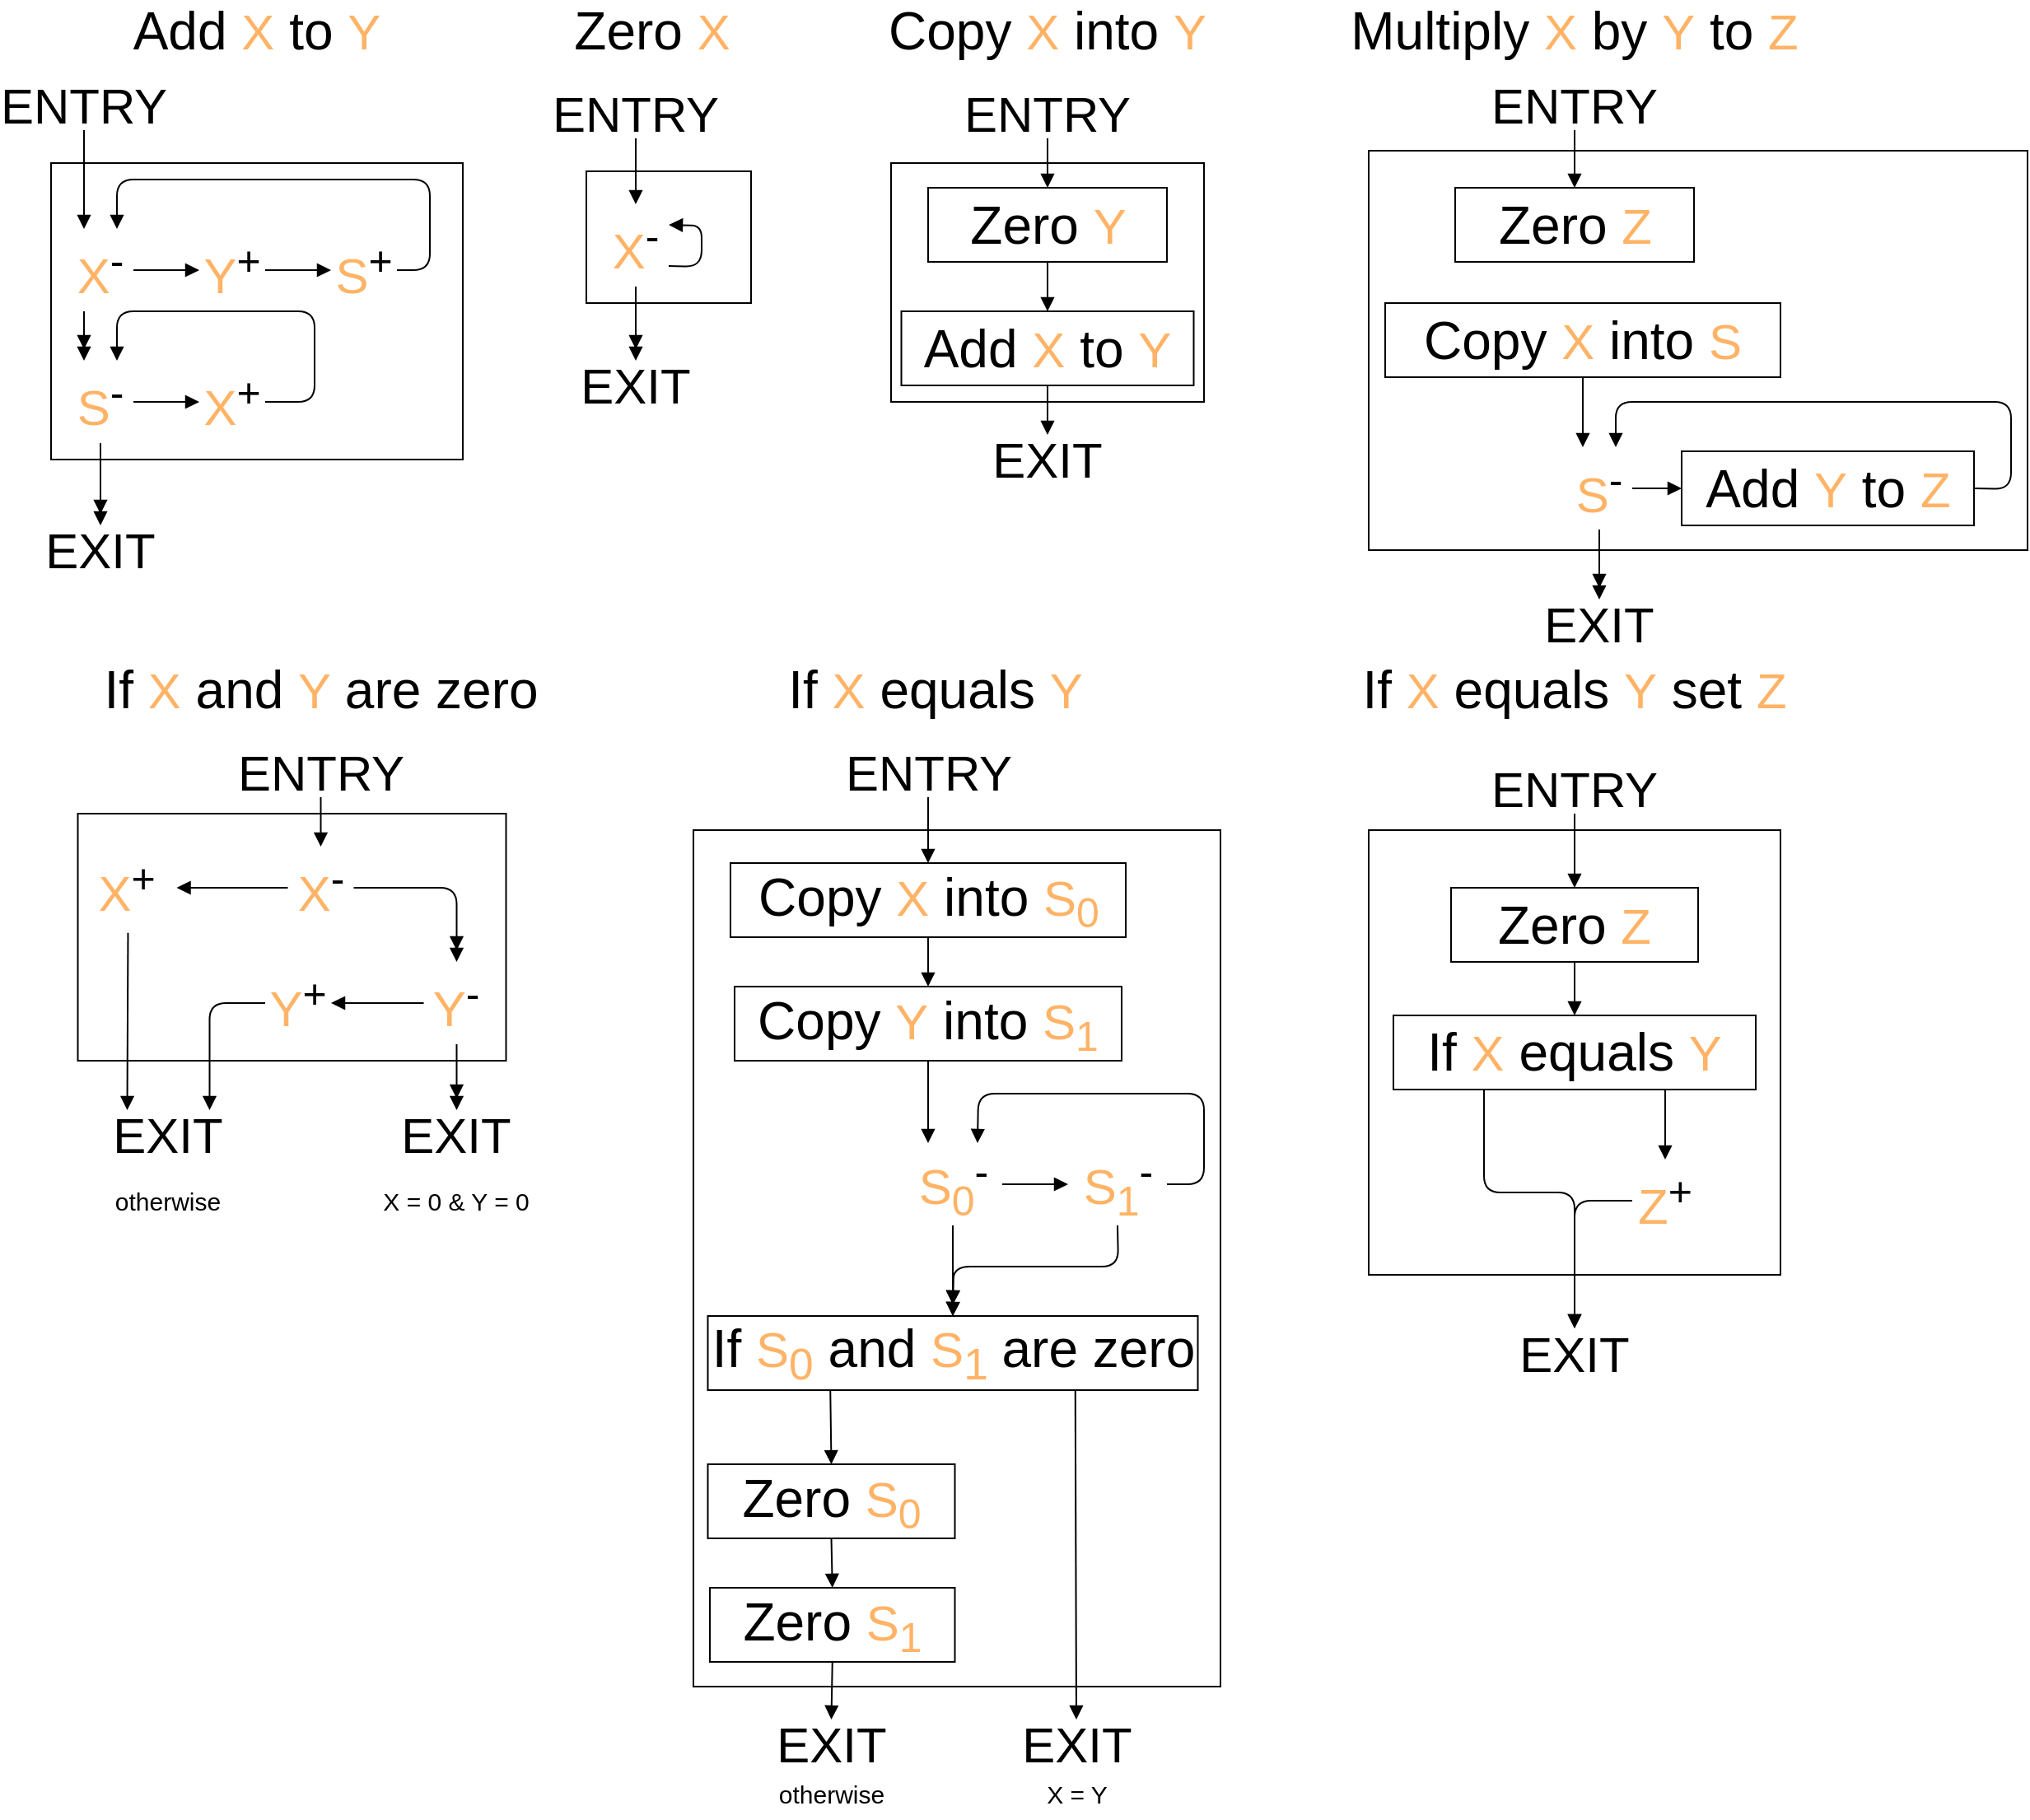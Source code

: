 <mxfile>
    <diagram id="RUDOhTx5r4GJibjiwuqr" name="Page-1">
        <mxGraphModel dx="1689" dy="3210" grid="1" gridSize="10" guides="1" tooltips="1" connect="1" arrows="1" fold="1" page="1" pageScale="1" pageWidth="850" pageHeight="1100" math="0" shadow="0">
            <root>
                <mxCell id="0"/>
                <mxCell id="1" parent="0"/>
                <mxCell id="144" value="" style="rounded=0;whiteSpace=wrap;html=1;fontSize=32;fillColor=none;strokeColor=#000000;" vertex="1" parent="1">
                    <mxGeometry x="1150" y="500" width="320" height="520" as="geometry"/>
                </mxCell>
                <mxCell id="64" value="" style="rounded=0;whiteSpace=wrap;html=1;fontSize=32;fillColor=none;strokeColor=#000000;" vertex="1" parent="1">
                    <mxGeometry x="1270" y="95" width="190" height="145" as="geometry"/>
                </mxCell>
                <mxCell id="21" value="" style="rounded=0;whiteSpace=wrap;html=1;fontSize=32;fillColor=none;strokeColor=#000000;" vertex="1" parent="1">
                    <mxGeometry x="1085" y="100" width="100" height="80" as="geometry"/>
                </mxCell>
                <mxCell id="20" style="edgeStyle=none;html=1;exitX=0.5;exitY=1;exitDx=0;exitDy=0;entryX=0.5;entryY=0;entryDx=0;entryDy=0;endArrow=block;endFill=1;" edge="1" parent="1" source="3" target="7">
                    <mxGeometry relative="1" as="geometry"/>
                </mxCell>
                <mxCell id="3" value="ENTRY" style="text;html=1;strokeColor=none;fillColor=none;align=center;verticalAlign=middle;whiteSpace=wrap;rounded=0;fontSize=30;" vertex="1" parent="1">
                    <mxGeometry x="1065" y="50" width="100" height="30" as="geometry"/>
                </mxCell>
                <mxCell id="5" value="EXIT" style="text;html=1;strokeColor=none;fillColor=none;align=center;verticalAlign=middle;whiteSpace=wrap;rounded=0;fontSize=30;" vertex="1" parent="1">
                    <mxGeometry x="1065" y="215" width="100" height="30" as="geometry"/>
                </mxCell>
                <mxCell id="6" value="Zero&amp;nbsp;&lt;span style=&quot;color: rgb(255 , 179 , 102) ; font-size: 30px&quot;&gt;X&lt;/span&gt;" style="text;html=1;strokeColor=none;fillColor=none;align=center;verticalAlign=middle;whiteSpace=wrap;rounded=0;fontSize=32;" vertex="1" parent="1">
                    <mxGeometry x="1000" width="250" height="30" as="geometry"/>
                </mxCell>
                <mxCell id="15" style="edgeStyle=none;html=1;exitX=0.5;exitY=1;exitDx=0;exitDy=0;entryX=0.5;entryY=0;entryDx=0;entryDy=0;endArrow=doubleBlock;endFill=1;" edge="1" parent="1" source="7" target="5">
                    <mxGeometry relative="1" as="geometry">
                        <mxPoint x="1105" y="200" as="targetPoint"/>
                    </mxGeometry>
                </mxCell>
                <mxCell id="7" value="&lt;font color=&quot;#ffb366&quot;&gt;X&lt;/font&gt;&lt;sup&gt;-&lt;/sup&gt;" style="text;html=1;strokeColor=none;fillColor=none;align=center;verticalAlign=middle;whiteSpace=wrap;rounded=0;fontSize=30;" vertex="1" parent="1">
                    <mxGeometry x="1095" y="120" width="40" height="50" as="geometry"/>
                </mxCell>
                <mxCell id="43" value="" style="rounded=0;whiteSpace=wrap;html=1;fontSize=32;fillColor=none;strokeColor=#000000;" vertex="1" parent="1">
                    <mxGeometry x="760" y="95" width="250" height="180" as="geometry"/>
                </mxCell>
                <mxCell id="44" style="edgeStyle=none;html=1;exitX=0.5;exitY=1;exitDx=0;exitDy=0;entryX=0.25;entryY=0;entryDx=0;entryDy=0;endArrow=block;endFill=1;" edge="1" parent="1" source="45" target="50">
                    <mxGeometry relative="1" as="geometry"/>
                </mxCell>
                <mxCell id="45" value="ENTRY" style="text;html=1;strokeColor=none;fillColor=none;align=center;verticalAlign=middle;whiteSpace=wrap;rounded=0;fontSize=30;" vertex="1" parent="1">
                    <mxGeometry x="730" y="45" width="100" height="30" as="geometry"/>
                </mxCell>
                <mxCell id="46" value="EXIT" style="text;html=1;strokeColor=none;fillColor=none;align=center;verticalAlign=middle;whiteSpace=wrap;rounded=0;fontSize=30;" vertex="1" parent="1">
                    <mxGeometry x="740" y="315" width="100" height="30" as="geometry"/>
                </mxCell>
                <mxCell id="47" value="Add&amp;nbsp;&lt;span style=&quot;color: rgb(255 , 179 , 102) ; font-size: 30px&quot;&gt;X&lt;/span&gt;&amp;nbsp;to&amp;nbsp;&lt;span style=&quot;color: rgb(255 , 179 , 102) ; font-size: 30px&quot;&gt;Y&lt;/span&gt;" style="text;html=1;strokeColor=none;fillColor=none;align=center;verticalAlign=middle;whiteSpace=wrap;rounded=0;fontSize=32;" vertex="1" parent="1">
                    <mxGeometry x="760" width="250" height="30" as="geometry"/>
                </mxCell>
                <mxCell id="48" style="edgeStyle=none;html=1;exitX=1;exitY=0.5;exitDx=0;exitDy=0;entryX=0;entryY=0.5;entryDx=0;entryDy=0;endArrow=block;endFill=1;" edge="1" parent="1" source="50" target="52">
                    <mxGeometry relative="1" as="geometry"/>
                </mxCell>
                <mxCell id="49" style="edgeStyle=none;html=1;exitX=0.25;exitY=1;exitDx=0;exitDy=0;entryX=0.25;entryY=0;entryDx=0;entryDy=0;endArrow=doubleBlock;endFill=1;" edge="1" parent="1" source="50" target="57">
                    <mxGeometry relative="1" as="geometry"/>
                </mxCell>
                <mxCell id="50" value="&lt;font color=&quot;#ffb366&quot;&gt;X&lt;/font&gt;&lt;sup&gt;-&lt;/sup&gt;" style="text;html=1;strokeColor=none;fillColor=none;align=center;verticalAlign=middle;whiteSpace=wrap;rounded=0;fontSize=30;" vertex="1" parent="1">
                    <mxGeometry x="770" y="135" width="40" height="50" as="geometry"/>
                </mxCell>
                <mxCell id="51" style="edgeStyle=none;html=1;exitX=1;exitY=0.5;exitDx=0;exitDy=0;entryX=0;entryY=0.5;entryDx=0;entryDy=0;endArrow=block;endFill=1;" edge="1" parent="1" source="52" target="54">
                    <mxGeometry relative="1" as="geometry"/>
                </mxCell>
                <mxCell id="52" value="&lt;font color=&quot;#ffb366&quot;&gt;Y&lt;/font&gt;&lt;sup&gt;+&lt;/sup&gt;" style="text;html=1;strokeColor=none;fillColor=none;align=center;verticalAlign=middle;whiteSpace=wrap;rounded=0;fontSize=30;" vertex="1" parent="1">
                    <mxGeometry x="850" y="135" width="40" height="50" as="geometry"/>
                </mxCell>
                <mxCell id="53" style="edgeStyle=none;html=1;exitX=1;exitY=0.5;exitDx=0;exitDy=0;entryX=0.75;entryY=0;entryDx=0;entryDy=0;endArrow=block;endFill=1;" edge="1" parent="1" source="54" target="50">
                    <mxGeometry relative="1" as="geometry">
                        <Array as="points">
                            <mxPoint x="990" y="160"/>
                            <mxPoint x="990" y="105"/>
                            <mxPoint x="800" y="105"/>
                        </Array>
                    </mxGeometry>
                </mxCell>
                <mxCell id="54" value="&lt;font color=&quot;#ffb366&quot;&gt;S&lt;/font&gt;&lt;sup&gt;+&lt;/sup&gt;" style="text;html=1;strokeColor=none;fillColor=none;align=center;verticalAlign=middle;whiteSpace=wrap;rounded=0;fontSize=30;" vertex="1" parent="1">
                    <mxGeometry x="930" y="135" width="40" height="50" as="geometry"/>
                </mxCell>
                <mxCell id="55" style="edgeStyle=none;html=1;exitX=1;exitY=0.5;exitDx=0;exitDy=0;entryX=0;entryY=0.5;entryDx=0;entryDy=0;endArrow=block;endFill=1;" edge="1" parent="1" source="57" target="59">
                    <mxGeometry relative="1" as="geometry"/>
                </mxCell>
                <mxCell id="56" style="edgeStyle=none;html=1;exitX=0.5;exitY=1;exitDx=0;exitDy=0;entryX=0.5;entryY=0;entryDx=0;entryDy=0;endArrow=doubleBlock;endFill=1;" edge="1" parent="1" source="57" target="46">
                    <mxGeometry relative="1" as="geometry"/>
                </mxCell>
                <mxCell id="57" value="&lt;font color=&quot;#ffb366&quot;&gt;S&lt;/font&gt;&lt;sup&gt;-&lt;/sup&gt;" style="text;html=1;strokeColor=none;fillColor=none;align=center;verticalAlign=middle;whiteSpace=wrap;rounded=0;fontSize=30;" vertex="1" parent="1">
                    <mxGeometry x="770" y="215" width="40" height="50" as="geometry"/>
                </mxCell>
                <mxCell id="58" style="edgeStyle=none;html=1;exitX=1;exitY=0.5;exitDx=0;exitDy=0;entryX=0.75;entryY=0;entryDx=0;entryDy=0;endArrow=block;endFill=1;" edge="1" parent="1" source="59" target="57">
                    <mxGeometry relative="1" as="geometry">
                        <Array as="points">
                            <mxPoint x="920" y="240"/>
                            <mxPoint x="920" y="185"/>
                            <mxPoint x="800" y="185"/>
                        </Array>
                    </mxGeometry>
                </mxCell>
                <mxCell id="59" value="&lt;font color=&quot;#ffb366&quot;&gt;X&lt;/font&gt;&lt;sup&gt;+&lt;/sup&gt;" style="text;html=1;strokeColor=none;fillColor=none;align=center;verticalAlign=middle;whiteSpace=wrap;rounded=0;fontSize=30;" vertex="1" parent="1">
                    <mxGeometry x="850" y="215" width="40" height="50" as="geometry"/>
                </mxCell>
                <mxCell id="60" style="edgeStyle=none;html=1;exitX=1;exitY=0.75;exitDx=0;exitDy=0;entryX=1;entryY=0.25;entryDx=0;entryDy=0;fontSize=15;endArrow=block;endFill=1;" edge="1" parent="1" source="7" target="7">
                    <mxGeometry relative="1" as="geometry">
                        <Array as="points">
                            <mxPoint x="1155" y="158"/>
                            <mxPoint x="1155" y="133"/>
                        </Array>
                    </mxGeometry>
                </mxCell>
                <mxCell id="61" value="Copy&amp;nbsp;&lt;span style=&quot;color: rgb(255 , 179 , 102) ; font-size: 30px&quot;&gt;X&lt;/span&gt;&amp;nbsp;into&amp;nbsp;&lt;span style=&quot;color: rgb(255 , 179 , 102) ; font-size: 30px&quot;&gt;Y&lt;/span&gt;" style="text;html=1;strokeColor=none;fillColor=none;align=center;verticalAlign=middle;whiteSpace=wrap;rounded=0;fontSize=32;" vertex="1" parent="1">
                    <mxGeometry x="1240" width="250" height="30" as="geometry"/>
                </mxCell>
                <mxCell id="67" style="edgeStyle=none;html=1;exitX=0.5;exitY=1;exitDx=0;exitDy=0;entryX=0.5;entryY=0;entryDx=0;entryDy=0;fontSize=15;endArrow=block;endFill=1;" edge="1" parent="1" source="62" target="63">
                    <mxGeometry relative="1" as="geometry"/>
                </mxCell>
                <mxCell id="62" value="&lt;span&gt;Zero&amp;nbsp;&lt;/span&gt;&lt;span style=&quot;color: rgb(255 , 179 , 102) ; font-size: 30px&quot;&gt;Y&lt;/span&gt;" style="rounded=0;whiteSpace=wrap;html=1;fontSize=32;fillColor=none;strokeColor=#000000;" vertex="1" parent="1">
                    <mxGeometry x="1292.5" y="110" width="145" height="45" as="geometry"/>
                </mxCell>
                <mxCell id="69" style="edgeStyle=none;html=1;exitX=0.5;exitY=1;exitDx=0;exitDy=0;entryX=0.5;entryY=0;entryDx=0;entryDy=0;fontSize=15;endArrow=block;endFill=1;" edge="1" parent="1" source="63" target="68">
                    <mxGeometry relative="1" as="geometry"/>
                </mxCell>
                <mxCell id="63" value="Add&amp;nbsp;&lt;span style=&quot;color: rgb(255 , 179 , 102) ; font-size: 30px&quot;&gt;X&lt;/span&gt;&amp;nbsp;to&amp;nbsp;&lt;span style=&quot;color: rgb(255 , 179 , 102) ; font-size: 30px&quot;&gt;Y&lt;/span&gt;" style="rounded=0;whiteSpace=wrap;html=1;fontSize=32;fillColor=none;strokeColor=#000000;" vertex="1" parent="1">
                    <mxGeometry x="1276.25" y="185" width="177.5" height="45" as="geometry"/>
                </mxCell>
                <mxCell id="66" style="edgeStyle=none;html=1;exitX=0.5;exitY=1;exitDx=0;exitDy=0;entryX=0.5;entryY=0;entryDx=0;entryDy=0;fontSize=15;endArrow=block;endFill=1;" edge="1" parent="1" source="65" target="62">
                    <mxGeometry relative="1" as="geometry"/>
                </mxCell>
                <mxCell id="65" value="ENTRY" style="text;html=1;strokeColor=none;fillColor=none;align=center;verticalAlign=middle;whiteSpace=wrap;rounded=0;fontSize=30;" vertex="1" parent="1">
                    <mxGeometry x="1315" y="50" width="100" height="30" as="geometry"/>
                </mxCell>
                <mxCell id="68" value="EXIT" style="text;html=1;strokeColor=none;fillColor=none;align=center;verticalAlign=middle;whiteSpace=wrap;rounded=0;fontSize=30;" vertex="1" parent="1">
                    <mxGeometry x="1315" y="260" width="100" height="30" as="geometry"/>
                </mxCell>
                <mxCell id="71" value="Multiply&amp;nbsp;&lt;span style=&quot;color: rgb(255 , 179 , 102) ; font-size: 30px&quot;&gt;X&lt;/span&gt;&amp;nbsp;by&amp;nbsp;&lt;span style=&quot;color: rgb(255 , 179 , 102) ; font-size: 30px&quot;&gt;Y&lt;/span&gt;&amp;nbsp;to&amp;nbsp;&lt;span style=&quot;color: rgb(255 , 179 , 102) ; font-size: 30px&quot;&gt;Z&lt;/span&gt;" style="text;html=1;strokeColor=none;fillColor=none;align=center;verticalAlign=middle;whiteSpace=wrap;rounded=0;fontSize=32;" vertex="1" parent="1">
                    <mxGeometry x="1530" width="310" height="30" as="geometry"/>
                </mxCell>
                <mxCell id="76" style="edgeStyle=none;html=1;exitX=0.5;exitY=1;exitDx=0;exitDy=0;fontSize=15;endArrow=block;endFill=1;" edge="1" parent="1" source="77">
                    <mxGeometry relative="1" as="geometry">
                        <mxPoint x="1685" y="110" as="targetPoint"/>
                    </mxGeometry>
                </mxCell>
                <mxCell id="77" value="ENTRY" style="text;html=1;strokeColor=none;fillColor=none;align=center;verticalAlign=middle;whiteSpace=wrap;rounded=0;fontSize=30;" vertex="1" parent="1">
                    <mxGeometry x="1635" y="45" width="100" height="30" as="geometry"/>
                </mxCell>
                <mxCell id="78" value="EXIT" style="text;html=1;strokeColor=none;fillColor=none;align=center;verticalAlign=middle;whiteSpace=wrap;rounded=0;fontSize=30;" vertex="1" parent="1">
                    <mxGeometry x="1650" y="360" width="100" height="30" as="geometry"/>
                </mxCell>
                <mxCell id="79" value="" style="rounded=0;whiteSpace=wrap;html=1;fontSize=32;fillColor=none;strokeColor=#000000;" vertex="1" parent="1">
                    <mxGeometry x="1560" y="87.5" width="400" height="242.5" as="geometry"/>
                </mxCell>
                <mxCell id="80" value="&lt;span&gt;Zero&amp;nbsp;&lt;/span&gt;&lt;span style=&quot;color: rgb(255 , 179 , 102) ; font-size: 30px&quot;&gt;Z&lt;/span&gt;" style="rounded=0;whiteSpace=wrap;html=1;fontSize=32;fillColor=none;strokeColor=#000000;" vertex="1" parent="1">
                    <mxGeometry x="1612.5" y="110" width="145" height="45" as="geometry"/>
                </mxCell>
                <mxCell id="85" style="edgeStyle=none;html=1;exitX=0.5;exitY=1;exitDx=0;exitDy=0;entryX=0.25;entryY=0;entryDx=0;entryDy=0;fontSize=15;endArrow=block;endFill=1;" edge="1" parent="1" source="82" target="83">
                    <mxGeometry relative="1" as="geometry"/>
                </mxCell>
                <mxCell id="82" value="Copy&amp;nbsp;&lt;span style=&quot;color: rgb(255 , 179 , 102) ; font-size: 30px&quot;&gt;X&lt;/span&gt;&amp;nbsp;into&amp;nbsp;&lt;span style=&quot;color: rgb(255 , 179 , 102) ; font-size: 30px&quot;&gt;S&lt;/span&gt;" style="rounded=0;whiteSpace=wrap;html=1;fontSize=32;fillColor=none;strokeColor=#000000;" vertex="1" parent="1">
                    <mxGeometry x="1570" y="180" width="240" height="45" as="geometry"/>
                </mxCell>
                <mxCell id="86" style="edgeStyle=none;html=1;exitX=1;exitY=0.5;exitDx=0;exitDy=0;entryX=0;entryY=0.5;entryDx=0;entryDy=0;fontSize=15;endArrow=block;endFill=1;" edge="1" parent="1" source="83" target="84">
                    <mxGeometry relative="1" as="geometry"/>
                </mxCell>
                <mxCell id="88" style="edgeStyle=none;html=1;exitX=0.5;exitY=1;exitDx=0;exitDy=0;entryX=0.5;entryY=0;entryDx=0;entryDy=0;fontSize=15;endArrow=doubleBlock;endFill=1;" edge="1" parent="1" source="83" target="78">
                    <mxGeometry relative="1" as="geometry"/>
                </mxCell>
                <mxCell id="83" value="&lt;font color=&quot;#ffb366&quot;&gt;S&lt;/font&gt;&lt;sup&gt;-&lt;/sup&gt;" style="text;html=1;strokeColor=none;fillColor=none;align=center;verticalAlign=middle;whiteSpace=wrap;rounded=0;fontSize=30;" vertex="1" parent="1">
                    <mxGeometry x="1680" y="267.5" width="40" height="50" as="geometry"/>
                </mxCell>
                <mxCell id="87" style="edgeStyle=none;html=1;exitX=1;exitY=0.5;exitDx=0;exitDy=0;entryX=0.75;entryY=0;entryDx=0;entryDy=0;fontSize=15;endArrow=block;endFill=1;" edge="1" parent="1" source="84" target="83">
                    <mxGeometry relative="1" as="geometry">
                        <Array as="points">
                            <mxPoint x="1950" y="293"/>
                            <mxPoint x="1950" y="240"/>
                            <mxPoint x="1710" y="240"/>
                        </Array>
                    </mxGeometry>
                </mxCell>
                <mxCell id="84" value="Add&amp;nbsp;&lt;span style=&quot;color: rgb(255 , 179 , 102) ; font-size: 30px&quot;&gt;Y&lt;/span&gt;&amp;nbsp;to&amp;nbsp;&lt;span style=&quot;color: rgb(255 , 179 , 102) ; font-size: 30px&quot;&gt;Z&lt;/span&gt;" style="rounded=0;whiteSpace=wrap;html=1;fontSize=32;fillColor=none;strokeColor=#000000;" vertex="1" parent="1">
                    <mxGeometry x="1750" y="270" width="177.5" height="45" as="geometry"/>
                </mxCell>
                <mxCell id="89" value="" style="rounded=0;whiteSpace=wrap;html=1;fontSize=32;fillColor=none;strokeColor=#000000;" vertex="1" parent="1">
                    <mxGeometry x="776.25" y="490" width="260" height="150" as="geometry"/>
                </mxCell>
                <mxCell id="90" value="If&amp;nbsp;&lt;span style=&quot;color: rgb(255 , 179 , 102) ; font-size: 30px&quot;&gt;X&lt;/span&gt;&amp;nbsp;and&amp;nbsp;&lt;span style=&quot;color: rgb(255 , 179 , 102) ; font-size: 30px&quot;&gt;Y&amp;nbsp;&lt;/span&gt;are zero" style="text;html=1;strokeColor=none;fillColor=none;align=center;verticalAlign=middle;whiteSpace=wrap;rounded=0;fontSize=32;" vertex="1" parent="1">
                    <mxGeometry x="760" y="400" width="327.5" height="30" as="geometry"/>
                </mxCell>
                <mxCell id="94" style="edgeStyle=none;html=1;exitX=1;exitY=0.5;exitDx=0;exitDy=0;entryX=0.5;entryY=0;entryDx=0;entryDy=0;fontSize=15;endArrow=doubleBlock;endFill=1;" edge="1" parent="1" source="91" target="93">
                    <mxGeometry relative="1" as="geometry">
                        <Array as="points">
                            <mxPoint x="1006.25" y="535"/>
                        </Array>
                    </mxGeometry>
                </mxCell>
                <mxCell id="96" style="edgeStyle=none;html=1;exitX=0;exitY=0.5;exitDx=0;exitDy=0;fontSize=15;endArrow=block;endFill=1;" edge="1" parent="1" source="91" target="95">
                    <mxGeometry relative="1" as="geometry"/>
                </mxCell>
                <mxCell id="91" value="&lt;font color=&quot;#ffb366&quot;&gt;X&lt;/font&gt;&lt;sup&gt;-&lt;/sup&gt;" style="text;html=1;strokeColor=none;fillColor=none;align=center;verticalAlign=middle;whiteSpace=wrap;rounded=0;fontSize=30;" vertex="1" parent="1">
                    <mxGeometry x="903.75" y="510" width="40" height="50" as="geometry"/>
                </mxCell>
                <mxCell id="99" style="edgeStyle=none;html=1;exitX=0;exitY=0.5;exitDx=0;exitDy=0;entryX=1;entryY=0.5;entryDx=0;entryDy=0;fontSize=15;endArrow=block;endFill=1;" edge="1" parent="1" source="93" target="98">
                    <mxGeometry relative="1" as="geometry"/>
                </mxCell>
                <mxCell id="100" style="edgeStyle=none;html=1;exitX=0.5;exitY=1;exitDx=0;exitDy=0;fontSize=15;endArrow=doubleBlock;endFill=1;entryX=0.5;entryY=0;entryDx=0;entryDy=0;" edge="1" parent="1" source="93" target="101">
                    <mxGeometry relative="1" as="geometry">
                        <mxPoint x="1006.25" y="680" as="targetPoint"/>
                    </mxGeometry>
                </mxCell>
                <mxCell id="93" value="&lt;font color=&quot;#ffb366&quot;&gt;Y&lt;/font&gt;&lt;sup&gt;-&lt;/sup&gt;" style="text;html=1;strokeColor=none;fillColor=none;align=center;verticalAlign=middle;whiteSpace=wrap;rounded=0;fontSize=30;" vertex="1" parent="1">
                    <mxGeometry x="986.25" y="580" width="40" height="50" as="geometry"/>
                </mxCell>
                <mxCell id="97" style="edgeStyle=none;html=1;exitX=0.508;exitY=1.047;exitDx=0;exitDy=0;entryX=0.25;entryY=0;entryDx=0;entryDy=0;fontSize=15;endArrow=block;endFill=1;exitPerimeter=0;" edge="1" parent="1" source="95" target="102">
                    <mxGeometry relative="1" as="geometry">
                        <mxPoint x="861.25" y="580" as="targetPoint"/>
                    </mxGeometry>
                </mxCell>
                <mxCell id="95" value="&lt;font color=&quot;#ffb366&quot;&gt;X&lt;/font&gt;&lt;sup&gt;+&lt;/sup&gt;" style="text;html=1;strokeColor=none;fillColor=none;align=center;verticalAlign=middle;whiteSpace=wrap;rounded=0;fontSize=30;" vertex="1" parent="1">
                    <mxGeometry x="776.25" y="510" width="60" height="50" as="geometry"/>
                </mxCell>
                <mxCell id="103" style="edgeStyle=none;html=1;exitX=0;exitY=0.5;exitDx=0;exitDy=0;entryX=0.75;entryY=0;entryDx=0;entryDy=0;fontSize=15;endArrow=block;endFill=1;" edge="1" parent="1" source="98" target="102">
                    <mxGeometry relative="1" as="geometry">
                        <Array as="points">
                            <mxPoint x="856.25" y="605"/>
                        </Array>
                    </mxGeometry>
                </mxCell>
                <mxCell id="98" value="&lt;font color=&quot;#ffb366&quot;&gt;Y&lt;/font&gt;&lt;sup&gt;+&lt;/sup&gt;" style="text;html=1;strokeColor=none;fillColor=none;align=center;verticalAlign=middle;whiteSpace=wrap;rounded=0;fontSize=30;" vertex="1" parent="1">
                    <mxGeometry x="890" y="580" width="40" height="50" as="geometry"/>
                </mxCell>
                <mxCell id="101" value="EXIT" style="text;html=1;strokeColor=none;fillColor=none;align=center;verticalAlign=middle;whiteSpace=wrap;rounded=0;fontSize=30;" vertex="1" parent="1">
                    <mxGeometry x="956.25" y="670" width="100" height="30" as="geometry"/>
                </mxCell>
                <mxCell id="102" value="EXIT" style="text;html=1;strokeColor=none;fillColor=none;align=center;verticalAlign=middle;whiteSpace=wrap;rounded=0;fontSize=30;" vertex="1" parent="1">
                    <mxGeometry x="781.25" y="670" width="100" height="30" as="geometry"/>
                </mxCell>
                <mxCell id="105" style="edgeStyle=none;html=1;exitX=0.5;exitY=1;exitDx=0;exitDy=0;entryX=0.5;entryY=0;entryDx=0;entryDy=0;fontSize=15;endArrow=block;endFill=1;" edge="1" parent="1" source="104" target="91">
                    <mxGeometry relative="1" as="geometry"/>
                </mxCell>
                <mxCell id="104" value="ENTRY" style="text;html=1;strokeColor=none;fillColor=none;align=center;verticalAlign=middle;whiteSpace=wrap;rounded=0;fontSize=30;" vertex="1" parent="1">
                    <mxGeometry x="873.75" y="450" width="100" height="30" as="geometry"/>
                </mxCell>
                <mxCell id="124" value="If&amp;nbsp;&lt;span style=&quot;color: rgb(255 , 179 , 102) ; font-size: 30px&quot;&gt;X&lt;/span&gt;&amp;nbsp;equals&amp;nbsp;&lt;span style=&quot;color: rgb(255 , 179 , 102) ; font-size: 30px&quot;&gt;Y&lt;/span&gt;" style="text;html=1;strokeColor=none;fillColor=none;align=center;verticalAlign=middle;whiteSpace=wrap;rounded=0;fontSize=32;" vertex="1" parent="1">
                    <mxGeometry x="1132.5" y="400" width="327.5" height="30" as="geometry"/>
                </mxCell>
                <mxCell id="136" style="edgeStyle=none;html=1;exitX=0.5;exitY=1;exitDx=0;exitDy=0;entryX=0.5;entryY=0;entryDx=0;entryDy=0;fontSize=15;endArrow=block;endFill=1;" edge="1" parent="1" source="125" target="127">
                    <mxGeometry relative="1" as="geometry"/>
                </mxCell>
                <mxCell id="125" value="ENTRY" style="text;html=1;strokeColor=none;fillColor=none;align=center;verticalAlign=middle;whiteSpace=wrap;rounded=0;fontSize=30;" vertex="1" parent="1">
                    <mxGeometry x="1242.5" y="450" width="100" height="30" as="geometry"/>
                </mxCell>
                <mxCell id="135" style="edgeStyle=none;html=1;exitX=0.5;exitY=1;exitDx=0;exitDy=0;entryX=0.5;entryY=0;entryDx=0;entryDy=0;fontSize=15;endArrow=block;endFill=1;" edge="1" parent="1" source="127" target="128">
                    <mxGeometry relative="1" as="geometry"/>
                </mxCell>
                <mxCell id="127" value="Copy&amp;nbsp;&lt;span style=&quot;color: rgb(255 , 179 , 102) ; font-size: 30px&quot;&gt;X&lt;/span&gt;&amp;nbsp;into&amp;nbsp;&lt;span style=&quot;color: rgb(255 , 179 , 102) ; font-size: 30px&quot;&gt;S&lt;sub&gt;0&lt;/sub&gt;&lt;/span&gt;" style="rounded=0;whiteSpace=wrap;html=1;fontSize=32;fillColor=none;strokeColor=#000000;" vertex="1" parent="1">
                    <mxGeometry x="1172.5" y="520" width="240" height="45" as="geometry"/>
                </mxCell>
                <mxCell id="134" style="edgeStyle=none;html=1;exitX=0.5;exitY=1;exitDx=0;exitDy=0;entryX=0.25;entryY=0;entryDx=0;entryDy=0;fontSize=15;endArrow=block;endFill=1;" edge="1" parent="1" source="128" target="129">
                    <mxGeometry relative="1" as="geometry"/>
                </mxCell>
                <mxCell id="128" value="Copy&amp;nbsp;&lt;span style=&quot;color: rgb(255 , 179 , 102) ; font-size: 30px&quot;&gt;Y&lt;/span&gt;&amp;nbsp;into&amp;nbsp;&lt;span style=&quot;color: rgb(255 , 179 , 102) ; font-size: 30px&quot;&gt;S&lt;sub&gt;1&lt;/sub&gt;&lt;/span&gt;" style="rounded=0;whiteSpace=wrap;html=1;fontSize=32;fillColor=none;strokeColor=#000000;" vertex="1" parent="1">
                    <mxGeometry x="1175" y="595" width="235" height="45" as="geometry"/>
                </mxCell>
                <mxCell id="131" style="edgeStyle=none;html=1;exitX=1;exitY=0.5;exitDx=0;exitDy=0;entryX=0;entryY=0.5;entryDx=0;entryDy=0;fontSize=15;endArrow=block;endFill=1;" edge="1" parent="1" source="129" target="130">
                    <mxGeometry relative="1" as="geometry"/>
                </mxCell>
                <mxCell id="138" style="edgeStyle=none;html=1;exitX=0.5;exitY=1;exitDx=0;exitDy=0;entryX=0.5;entryY=0;entryDx=0;entryDy=0;fontSize=15;endArrow=doubleBlock;endFill=1;" edge="1" parent="1" source="129" target="137">
                    <mxGeometry relative="1" as="geometry"/>
                </mxCell>
                <mxCell id="129" value="&lt;span style=&quot;color: rgb(255 , 179 , 102)&quot;&gt;S&lt;/span&gt;&lt;sub style=&quot;color: rgb(255 , 179 , 102)&quot;&gt;0&lt;/sub&gt;&lt;sup&gt;-&lt;/sup&gt;" style="text;html=1;strokeColor=none;fillColor=none;align=center;verticalAlign=middle;whiteSpace=wrap;rounded=0;fontSize=30;" vertex="1" parent="1">
                    <mxGeometry x="1277.5" y="690" width="60" height="50" as="geometry"/>
                </mxCell>
                <mxCell id="133" style="edgeStyle=none;html=1;exitX=1;exitY=0.5;exitDx=0;exitDy=0;entryX=0.75;entryY=0;entryDx=0;entryDy=0;fontSize=15;endArrow=block;endFill=1;" edge="1" parent="1" source="130" target="129">
                    <mxGeometry relative="1" as="geometry">
                        <Array as="points">
                            <mxPoint x="1460" y="715"/>
                            <mxPoint x="1460" y="660"/>
                            <mxPoint x="1323" y="660"/>
                        </Array>
                    </mxGeometry>
                </mxCell>
                <mxCell id="139" style="edgeStyle=none;html=1;exitX=0.5;exitY=1;exitDx=0;exitDy=0;fontSize=15;endArrow=doubleBlock;endFill=1;entryX=0.5;entryY=0;entryDx=0;entryDy=0;" edge="1" parent="1" source="130" target="137">
                    <mxGeometry relative="1" as="geometry">
                        <mxPoint x="1300" y="775" as="targetPoint"/>
                        <Array as="points">
                            <mxPoint x="1408" y="765"/>
                            <mxPoint x="1308" y="765"/>
                        </Array>
                    </mxGeometry>
                </mxCell>
                <mxCell id="130" value="&lt;span style=&quot;color: rgb(255 , 179 , 102)&quot;&gt;S&lt;/span&gt;&lt;sub style=&quot;color: rgb(255 , 179 , 102)&quot;&gt;1&lt;/sub&gt;&lt;sup&gt;-&lt;/sup&gt;" style="text;html=1;strokeColor=none;fillColor=none;align=center;verticalAlign=middle;whiteSpace=wrap;rounded=0;fontSize=30;" vertex="1" parent="1">
                    <mxGeometry x="1377.5" y="690" width="60" height="50" as="geometry"/>
                </mxCell>
                <mxCell id="142" style="edgeStyle=none;html=1;exitX=0.25;exitY=1;exitDx=0;exitDy=0;entryX=0.5;entryY=0;entryDx=0;entryDy=0;fontSize=15;endArrow=block;endFill=1;" edge="1" parent="1" source="137" target="148">
                    <mxGeometry relative="1" as="geometry">
                        <mxPoint x="1232.5" y="885" as="targetPoint"/>
                    </mxGeometry>
                </mxCell>
                <mxCell id="143" style="edgeStyle=none;html=1;exitX=0.75;exitY=1;exitDx=0;exitDy=0;entryX=0.5;entryY=0;entryDx=0;entryDy=0;fontSize=15;endArrow=block;endFill=1;" edge="1" parent="1" source="137" target="141">
                    <mxGeometry relative="1" as="geometry"/>
                </mxCell>
                <mxCell id="137" value="If&amp;nbsp;&lt;span style=&quot;font-size: 30px ; color: rgb(255 , 179 , 102)&quot;&gt;S&lt;/span&gt;&lt;sub style=&quot;color: rgb(255 , 179 , 102)&quot;&gt;0&lt;/sub&gt;&amp;nbsp;and&amp;nbsp;&lt;span style=&quot;font-size: 30px ; color: rgb(255 , 179 , 102)&quot;&gt;S&lt;/span&gt;&lt;sub style=&quot;color: rgb(255 , 179 , 102)&quot;&gt;1&lt;/sub&gt;&lt;span style=&quot;color: rgb(255 , 179 , 102) ; font-size: 30px&quot;&gt;&amp;nbsp;&lt;/span&gt;are zero" style="rounded=0;whiteSpace=wrap;html=1;fontSize=32;fillColor=none;strokeColor=#000000;" vertex="1" parent="1">
                    <mxGeometry x="1158.75" y="795" width="297.5" height="45" as="geometry"/>
                </mxCell>
                <mxCell id="141" value="EXIT" style="text;html=1;strokeColor=none;fillColor=none;align=center;verticalAlign=middle;whiteSpace=wrap;rounded=0;fontSize=30;" vertex="1" parent="1">
                    <mxGeometry x="1327.5" y="1040" width="110" height="30" as="geometry"/>
                </mxCell>
                <mxCell id="145" value="If&amp;nbsp;&lt;span style=&quot;color: rgb(255 , 179 , 102) ; font-size: 30px&quot;&gt;X&lt;/span&gt;&amp;nbsp;equals&amp;nbsp;&lt;span style=&quot;color: rgb(255 , 179 , 102) ; font-size: 30px&quot;&gt;Y&lt;/span&gt;&amp;nbsp;set&amp;nbsp;&lt;span style=&quot;color: rgb(255 , 179 , 102) ; font-size: 30px&quot;&gt;Z&lt;/span&gt;" style="text;html=1;strokeColor=none;fillColor=none;align=center;verticalAlign=middle;whiteSpace=wrap;rounded=0;fontSize=32;" vertex="1" parent="1">
                    <mxGeometry x="1521.25" y="400" width="327.5" height="30" as="geometry"/>
                </mxCell>
                <mxCell id="166" style="edgeStyle=none;html=1;exitX=0.5;exitY=1;exitDx=0;exitDy=0;entryX=0.5;entryY=0;entryDx=0;entryDy=0;fontSize=15;endArrow=block;endFill=1;" edge="1" parent="1" source="146" target="155">
                    <mxGeometry relative="1" as="geometry"/>
                </mxCell>
                <mxCell id="146" value="ENTRY" style="text;html=1;strokeColor=none;fillColor=none;align=center;verticalAlign=middle;whiteSpace=wrap;rounded=0;fontSize=30;" vertex="1" parent="1">
                    <mxGeometry x="1635" y="460" width="100" height="30" as="geometry"/>
                </mxCell>
                <mxCell id="150" style="edgeStyle=none;html=1;exitX=0.5;exitY=1;exitDx=0;exitDy=0;entryX=0.5;entryY=0;entryDx=0;entryDy=0;fontSize=15;endArrow=block;endFill=1;" edge="1" parent="1" source="148" target="149">
                    <mxGeometry relative="1" as="geometry"/>
                </mxCell>
                <mxCell id="148" value="Zero&amp;nbsp;&lt;span style=&quot;color: rgb(255 , 179 , 102) ; font-size: 30px&quot;&gt;S&lt;sub&gt;0&lt;/sub&gt;&lt;/span&gt;" style="rounded=0;whiteSpace=wrap;html=1;fontSize=32;fillColor=none;strokeColor=#000000;" vertex="1" parent="1">
                    <mxGeometry x="1158.75" y="885" width="150" height="45" as="geometry"/>
                </mxCell>
                <mxCell id="153" style="edgeStyle=none;html=1;exitX=0.5;exitY=1;exitDx=0;exitDy=0;entryX=0.5;entryY=0;entryDx=0;entryDy=0;fontSize=15;endArrow=block;endFill=1;" edge="1" parent="1" source="149" target="152">
                    <mxGeometry relative="1" as="geometry"/>
                </mxCell>
                <mxCell id="149" value="Zero&amp;nbsp;&lt;span style=&quot;color: rgb(255 , 179 , 102) ; font-size: 30px&quot;&gt;S&lt;sub&gt;1&lt;/sub&gt;&lt;/span&gt;" style="rounded=0;whiteSpace=wrap;html=1;fontSize=32;fillColor=none;strokeColor=#000000;" vertex="1" parent="1">
                    <mxGeometry x="1160" y="960" width="148.75" height="45" as="geometry"/>
                </mxCell>
                <mxCell id="152" value="EXIT" style="text;html=1;strokeColor=none;fillColor=none;align=center;verticalAlign=middle;whiteSpace=wrap;rounded=0;fontSize=30;" vertex="1" parent="1">
                    <mxGeometry x="1178.75" y="1040" width="110" height="30" as="geometry"/>
                </mxCell>
                <mxCell id="154" value="" style="rounded=0;whiteSpace=wrap;html=1;fontSize=32;fillColor=none;strokeColor=#000000;" vertex="1" parent="1">
                    <mxGeometry x="1560" y="500" width="250" height="270" as="geometry"/>
                </mxCell>
                <mxCell id="167" style="edgeStyle=none;html=1;exitX=0.5;exitY=1;exitDx=0;exitDy=0;entryX=0.5;entryY=0;entryDx=0;entryDy=0;fontSize=15;endArrow=block;endFill=1;" edge="1" parent="1" source="155" target="156">
                    <mxGeometry relative="1" as="geometry"/>
                </mxCell>
                <mxCell id="155" value="Zero &lt;font color=&quot;#ffb366&quot;&gt;&lt;span style=&quot;font-size: 30px&quot;&gt;Z&lt;/span&gt;&lt;/font&gt;" style="rounded=0;whiteSpace=wrap;html=1;fontSize=32;fillColor=none;strokeColor=#000000;" vertex="1" parent="1">
                    <mxGeometry x="1610" y="535" width="150" height="45" as="geometry"/>
                </mxCell>
                <mxCell id="162" style="edgeStyle=none;html=1;exitX=0.75;exitY=1;exitDx=0;exitDy=0;entryX=0.5;entryY=0;entryDx=0;entryDy=0;fontSize=15;endArrow=block;endFill=1;" edge="1" parent="1" source="156" target="161">
                    <mxGeometry relative="1" as="geometry"/>
                </mxCell>
                <mxCell id="164" style="edgeStyle=none;html=1;exitX=0.25;exitY=1;exitDx=0;exitDy=0;entryX=0.5;entryY=0;entryDx=0;entryDy=0;fontSize=15;endArrow=block;endFill=1;" edge="1" parent="1" source="156" target="163">
                    <mxGeometry relative="1" as="geometry">
                        <Array as="points">
                            <mxPoint x="1630" y="720"/>
                            <mxPoint x="1685" y="720"/>
                        </Array>
                    </mxGeometry>
                </mxCell>
                <mxCell id="156" value="If&amp;nbsp;&lt;span style=&quot;color: rgb(255 , 179 , 102) ; font-size: 30px&quot;&gt;X&lt;/span&gt;&amp;nbsp;equals&amp;nbsp;&lt;span style=&quot;color: rgb(255 , 179 , 102) ; font-size: 30px&quot;&gt;Y&lt;/span&gt;" style="rounded=0;whiteSpace=wrap;html=1;fontSize=32;fillColor=none;strokeColor=#000000;" vertex="1" parent="1">
                    <mxGeometry x="1575" y="612.5" width="220" height="45" as="geometry"/>
                </mxCell>
                <mxCell id="157" value="X = 0 &amp;amp; Y = 0" style="text;html=1;strokeColor=none;fillColor=none;align=center;verticalAlign=middle;whiteSpace=wrap;rounded=0;fontSize=15;" vertex="1" parent="1">
                    <mxGeometry x="956.25" y="710" width="100" height="30" as="geometry"/>
                </mxCell>
                <mxCell id="158" value="otherwise" style="text;html=1;strokeColor=none;fillColor=none;align=center;verticalAlign=middle;whiteSpace=wrap;rounded=0;fontSize=15;" vertex="1" parent="1">
                    <mxGeometry x="781.25" y="710" width="100" height="30" as="geometry"/>
                </mxCell>
                <mxCell id="159" value="X = Y" style="text;html=1;strokeColor=none;fillColor=none;align=center;verticalAlign=middle;whiteSpace=wrap;rounded=0;fontSize=15;" vertex="1" parent="1">
                    <mxGeometry x="1332.5" y="1070" width="100" height="30" as="geometry"/>
                </mxCell>
                <mxCell id="160" value="otherwise" style="text;html=1;strokeColor=none;fillColor=none;align=center;verticalAlign=middle;whiteSpace=wrap;rounded=0;fontSize=15;" vertex="1" parent="1">
                    <mxGeometry x="1183.75" y="1070" width="100" height="30" as="geometry"/>
                </mxCell>
                <mxCell id="165" style="edgeStyle=none;html=1;exitX=0;exitY=0.5;exitDx=0;exitDy=0;fontSize=15;endArrow=block;endFill=1;entryX=0.5;entryY=0;entryDx=0;entryDy=0;" edge="1" parent="1" source="161" target="163">
                    <mxGeometry relative="1" as="geometry">
                        <mxPoint x="1700" y="780" as="targetPoint"/>
                        <Array as="points">
                            <mxPoint x="1685" y="725"/>
                        </Array>
                    </mxGeometry>
                </mxCell>
                <mxCell id="161" value="&lt;font color=&quot;#ffb366&quot;&gt;Z&lt;/font&gt;&lt;sup&gt;+&lt;/sup&gt;" style="text;html=1;strokeColor=none;fillColor=none;align=center;verticalAlign=middle;whiteSpace=wrap;rounded=0;fontSize=30;" vertex="1" parent="1">
                    <mxGeometry x="1720" y="700" width="40" height="50" as="geometry"/>
                </mxCell>
                <mxCell id="163" value="EXIT" style="text;html=1;strokeColor=none;fillColor=none;align=center;verticalAlign=middle;whiteSpace=wrap;rounded=0;fontSize=30;" vertex="1" parent="1">
                    <mxGeometry x="1630" y="802.5" width="110" height="30" as="geometry"/>
                </mxCell>
            </root>
        </mxGraphModel>
    </diagram>
</mxfile>